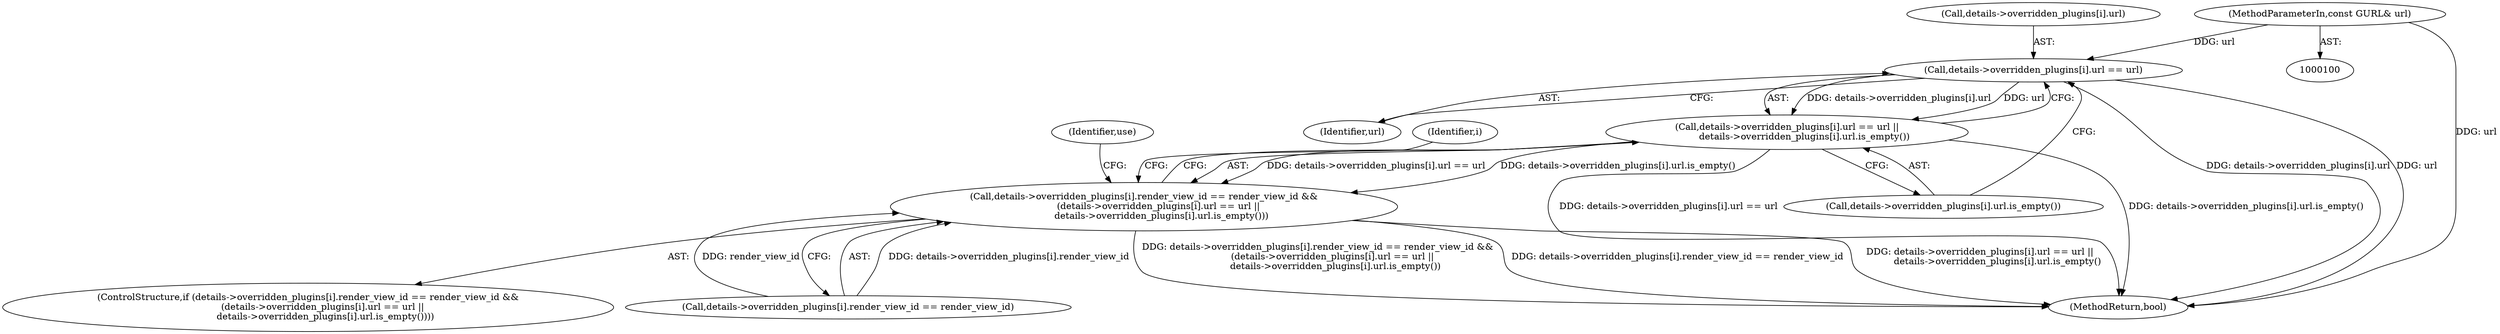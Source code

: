 digraph "0_Chrome_ac8bd041b81e46e4e4fcd5021aaa5499703952e6@array" {
"1000140" [label="(Call,details->overridden_plugins[i].url == url)"];
"1000104" [label="(MethodParameterIn,const GURL& url)"];
"1000139" [label="(Call,details->overridden_plugins[i].url == url ||\n            details->overridden_plugins[i].url.is_empty())"];
"1000129" [label="(Call,details->overridden_plugins[i].render_view_id == render_view_id &&\n          (details->overridden_plugins[i].url == url ||\n            details->overridden_plugins[i].url.is_empty()))"];
"1000130" [label="(Call,details->overridden_plugins[i].render_view_id == render_view_id)"];
"1000153" [label="(Identifier,use)"];
"1000126" [label="(Identifier,i)"];
"1000149" [label="(Call,details->overridden_plugins[i].url.is_empty())"];
"1000104" [label="(MethodParameterIn,const GURL& url)"];
"1000148" [label="(Identifier,url)"];
"1000129" [label="(Call,details->overridden_plugins[i].render_view_id == render_view_id &&\n          (details->overridden_plugins[i].url == url ||\n            details->overridden_plugins[i].url.is_empty()))"];
"1000139" [label="(Call,details->overridden_plugins[i].url == url ||\n            details->overridden_plugins[i].url.is_empty())"];
"1000128" [label="(ControlStructure,if (details->overridden_plugins[i].render_view_id == render_view_id &&\n          (details->overridden_plugins[i].url == url ||\n            details->overridden_plugins[i].url.is_empty())))"];
"1000140" [label="(Call,details->overridden_plugins[i].url == url)"];
"1000141" [label="(Call,details->overridden_plugins[i].url)"];
"1000255" [label="(MethodReturn,bool)"];
"1000140" -> "1000139"  [label="AST: "];
"1000140" -> "1000148"  [label="CFG: "];
"1000141" -> "1000140"  [label="AST: "];
"1000148" -> "1000140"  [label="AST: "];
"1000149" -> "1000140"  [label="CFG: "];
"1000139" -> "1000140"  [label="CFG: "];
"1000140" -> "1000255"  [label="DDG: details->overridden_plugins[i].url"];
"1000140" -> "1000255"  [label="DDG: url"];
"1000140" -> "1000139"  [label="DDG: details->overridden_plugins[i].url"];
"1000140" -> "1000139"  [label="DDG: url"];
"1000104" -> "1000140"  [label="DDG: url"];
"1000104" -> "1000100"  [label="AST: "];
"1000104" -> "1000255"  [label="DDG: url"];
"1000139" -> "1000129"  [label="AST: "];
"1000139" -> "1000149"  [label="CFG: "];
"1000149" -> "1000139"  [label="AST: "];
"1000129" -> "1000139"  [label="CFG: "];
"1000139" -> "1000255"  [label="DDG: details->overridden_plugins[i].url == url"];
"1000139" -> "1000255"  [label="DDG: details->overridden_plugins[i].url.is_empty()"];
"1000139" -> "1000129"  [label="DDG: details->overridden_plugins[i].url == url"];
"1000139" -> "1000129"  [label="DDG: details->overridden_plugins[i].url.is_empty()"];
"1000129" -> "1000128"  [label="AST: "];
"1000129" -> "1000130"  [label="CFG: "];
"1000130" -> "1000129"  [label="AST: "];
"1000153" -> "1000129"  [label="CFG: "];
"1000126" -> "1000129"  [label="CFG: "];
"1000129" -> "1000255"  [label="DDG: details->overridden_plugins[i].render_view_id == render_view_id"];
"1000129" -> "1000255"  [label="DDG: details->overridden_plugins[i].url == url ||\n            details->overridden_plugins[i].url.is_empty()"];
"1000129" -> "1000255"  [label="DDG: details->overridden_plugins[i].render_view_id == render_view_id &&\n          (details->overridden_plugins[i].url == url ||\n            details->overridden_plugins[i].url.is_empty())"];
"1000130" -> "1000129"  [label="DDG: details->overridden_plugins[i].render_view_id"];
"1000130" -> "1000129"  [label="DDG: render_view_id"];
}
